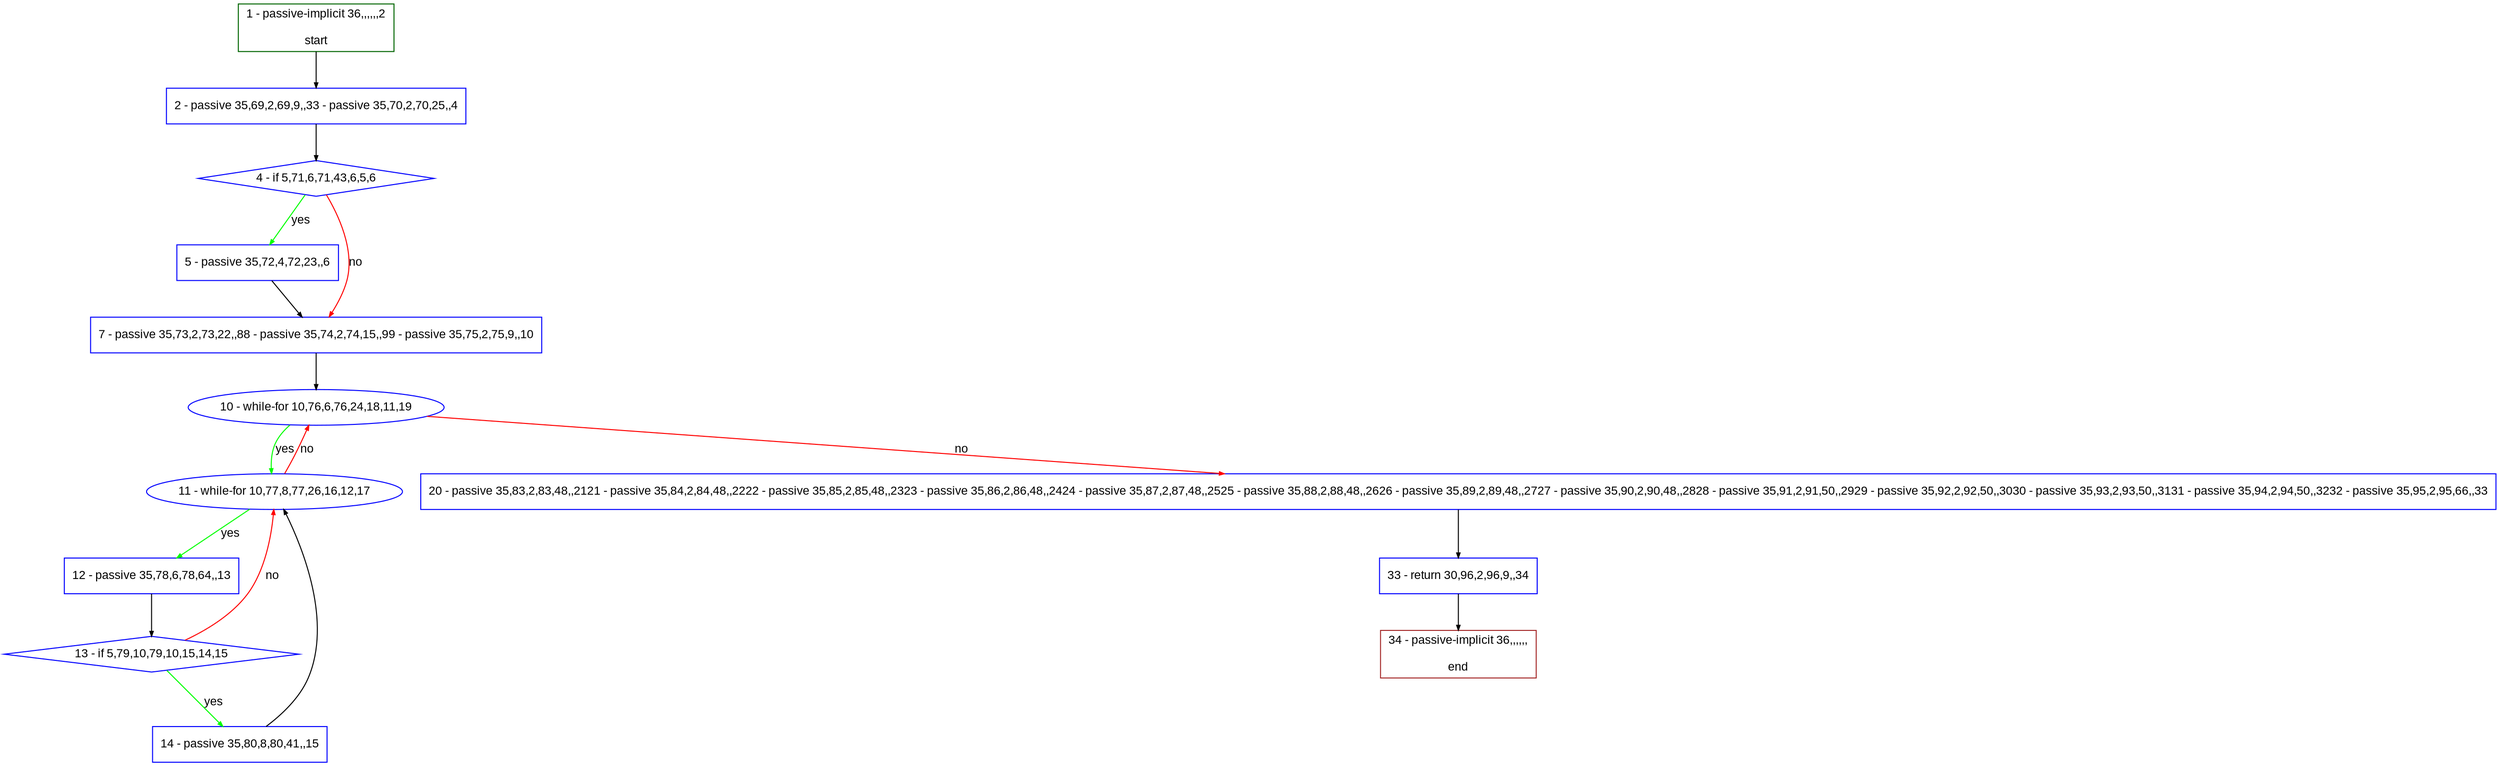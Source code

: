 digraph "" {
  graph [pack="true", label="", fontsize="12", packmode="clust", fontname="Arial", fillcolor="#FFFFCC", bgcolor="white", style="rounded,filled", compound="true"];
  node [node_initialized="no", label="", color="grey", fontsize="12", fillcolor="white", fontname="Arial", style="filled", shape="rectangle", compound="true", fixedsize="false"];
  edge [fontcolor="black", arrowhead="normal", arrowtail="none", arrowsize="0.5", ltail="", label="", color="black", fontsize="12", lhead="", fontname="Arial", dir="forward", compound="true"];
  __N1 [label="2 - passive 35,69,2,69,9,,33 - passive 35,70,2,70,25,,4", color="#0000ff", fillcolor="#ffffff", style="filled", shape="box"];
  __N2 [label="1 - passive-implicit 36,,,,,,2\n\nstart", color="#006400", fillcolor="#ffffff", style="filled", shape="box"];
  __N3 [label="4 - if 5,71,6,71,43,6,5,6", color="#0000ff", fillcolor="#ffffff", style="filled", shape="diamond"];
  __N4 [label="5 - passive 35,72,4,72,23,,6", color="#0000ff", fillcolor="#ffffff", style="filled", shape="box"];
  __N5 [label="7 - passive 35,73,2,73,22,,88 - passive 35,74,2,74,15,,99 - passive 35,75,2,75,9,,10", color="#0000ff", fillcolor="#ffffff", style="filled", shape="box"];
  __N6 [label="10 - while-for 10,76,6,76,24,18,11,19", color="#0000ff", fillcolor="#ffffff", style="filled", shape="oval"];
  __N7 [label="11 - while-for 10,77,8,77,26,16,12,17", color="#0000ff", fillcolor="#ffffff", style="filled", shape="oval"];
  __N8 [label="20 - passive 35,83,2,83,48,,2121 - passive 35,84,2,84,48,,2222 - passive 35,85,2,85,48,,2323 - passive 35,86,2,86,48,,2424 - passive 35,87,2,87,48,,2525 - passive 35,88,2,88,48,,2626 - passive 35,89,2,89,48,,2727 - passive 35,90,2,90,48,,2828 - passive 35,91,2,91,50,,2929 - passive 35,92,2,92,50,,3030 - passive 35,93,2,93,50,,3131 - passive 35,94,2,94,50,,3232 - passive 35,95,2,95,66,,33", color="#0000ff", fillcolor="#ffffff", style="filled", shape="box"];
  __N9 [label="12 - passive 35,78,6,78,64,,13", color="#0000ff", fillcolor="#ffffff", style="filled", shape="box"];
  __N10 [label="13 - if 5,79,10,79,10,15,14,15", color="#0000ff", fillcolor="#ffffff", style="filled", shape="diamond"];
  __N11 [label="14 - passive 35,80,8,80,41,,15", color="#0000ff", fillcolor="#ffffff", style="filled", shape="box"];
  __N12 [label="33 - return 30,96,2,96,9,,34", color="#0000ff", fillcolor="#ffffff", style="filled", shape="box"];
  __N13 [label="34 - passive-implicit 36,,,,,,\n\nend", color="#a52a2a", fillcolor="#ffffff", style="filled", shape="box"];
  __N2 -> __N1 [arrowhead="normal", arrowtail="none", color="#000000", label="", dir="forward"];
  __N1 -> __N3 [arrowhead="normal", arrowtail="none", color="#000000", label="", dir="forward"];
  __N3 -> __N4 [arrowhead="normal", arrowtail="none", color="#00ff00", label="yes", dir="forward"];
  __N3 -> __N5 [arrowhead="normal", arrowtail="none", color="#ff0000", label="no", dir="forward"];
  __N4 -> __N5 [arrowhead="normal", arrowtail="none", color="#000000", label="", dir="forward"];
  __N5 -> __N6 [arrowhead="normal", arrowtail="none", color="#000000", label="", dir="forward"];
  __N6 -> __N7 [arrowhead="normal", arrowtail="none", color="#00ff00", label="yes", dir="forward"];
  __N7 -> __N6 [arrowhead="normal", arrowtail="none", color="#ff0000", label="no", dir="forward"];
  __N6 -> __N8 [arrowhead="normal", arrowtail="none", color="#ff0000", label="no", dir="forward"];
  __N7 -> __N9 [arrowhead="normal", arrowtail="none", color="#00ff00", label="yes", dir="forward"];
  __N9 -> __N10 [arrowhead="normal", arrowtail="none", color="#000000", label="", dir="forward"];
  __N10 -> __N7 [arrowhead="normal", arrowtail="none", color="#ff0000", label="no", dir="forward"];
  __N10 -> __N11 [arrowhead="normal", arrowtail="none", color="#00ff00", label="yes", dir="forward"];
  __N11 -> __N7 [arrowhead="normal", arrowtail="none", color="#000000", label="", dir="forward"];
  __N8 -> __N12 [arrowhead="normal", arrowtail="none", color="#000000", label="", dir="forward"];
  __N12 -> __N13 [arrowhead="normal", arrowtail="none", color="#000000", label="", dir="forward"];
}
